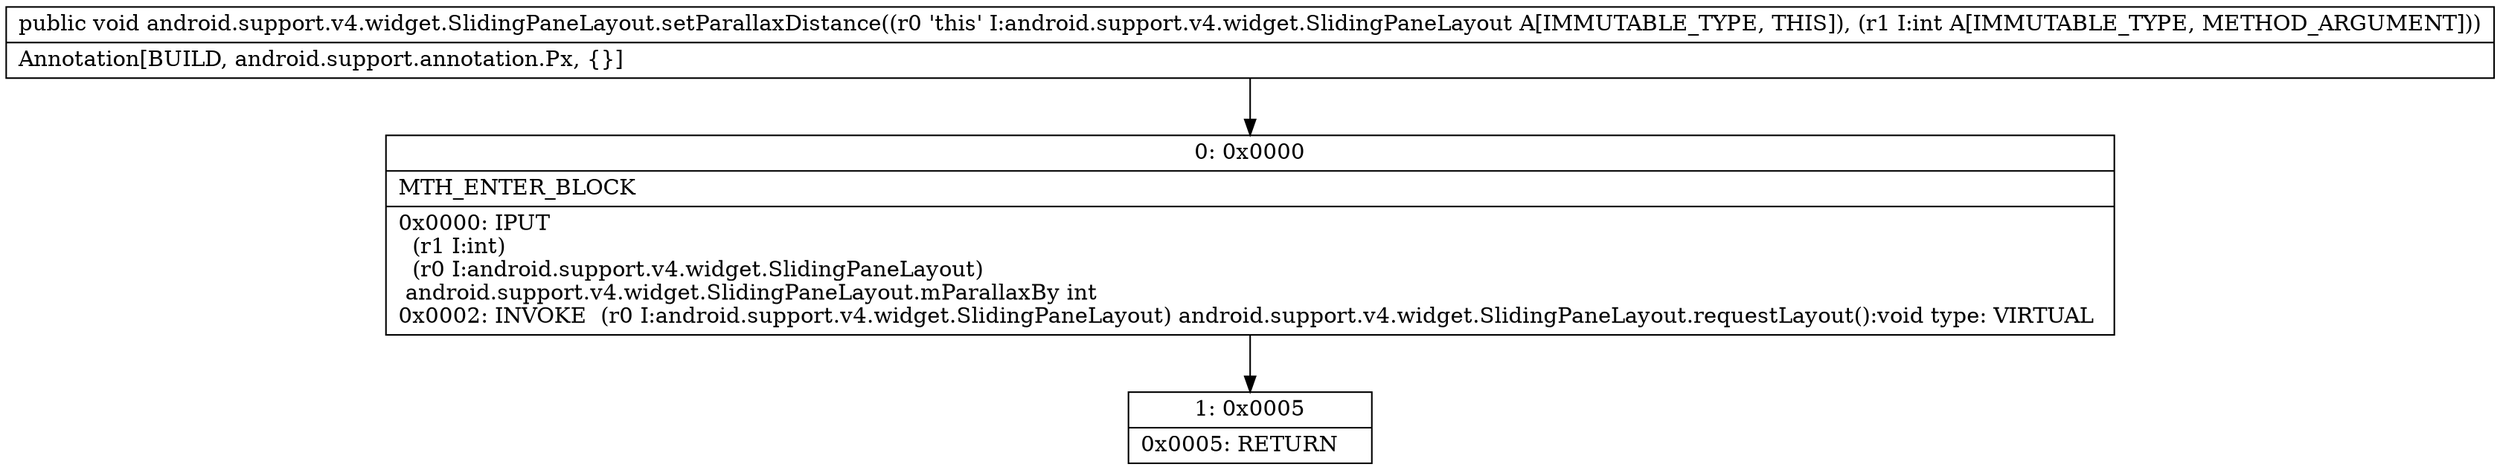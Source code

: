 digraph "CFG forandroid.support.v4.widget.SlidingPaneLayout.setParallaxDistance(I)V" {
Node_0 [shape=record,label="{0\:\ 0x0000|MTH_ENTER_BLOCK\l|0x0000: IPUT  \l  (r1 I:int)\l  (r0 I:android.support.v4.widget.SlidingPaneLayout)\l android.support.v4.widget.SlidingPaneLayout.mParallaxBy int \l0x0002: INVOKE  (r0 I:android.support.v4.widget.SlidingPaneLayout) android.support.v4.widget.SlidingPaneLayout.requestLayout():void type: VIRTUAL \l}"];
Node_1 [shape=record,label="{1\:\ 0x0005|0x0005: RETURN   \l}"];
MethodNode[shape=record,label="{public void android.support.v4.widget.SlidingPaneLayout.setParallaxDistance((r0 'this' I:android.support.v4.widget.SlidingPaneLayout A[IMMUTABLE_TYPE, THIS]), (r1 I:int A[IMMUTABLE_TYPE, METHOD_ARGUMENT]))  | Annotation[BUILD, android.support.annotation.Px, \{\}]\l}"];
MethodNode -> Node_0;
Node_0 -> Node_1;
}

